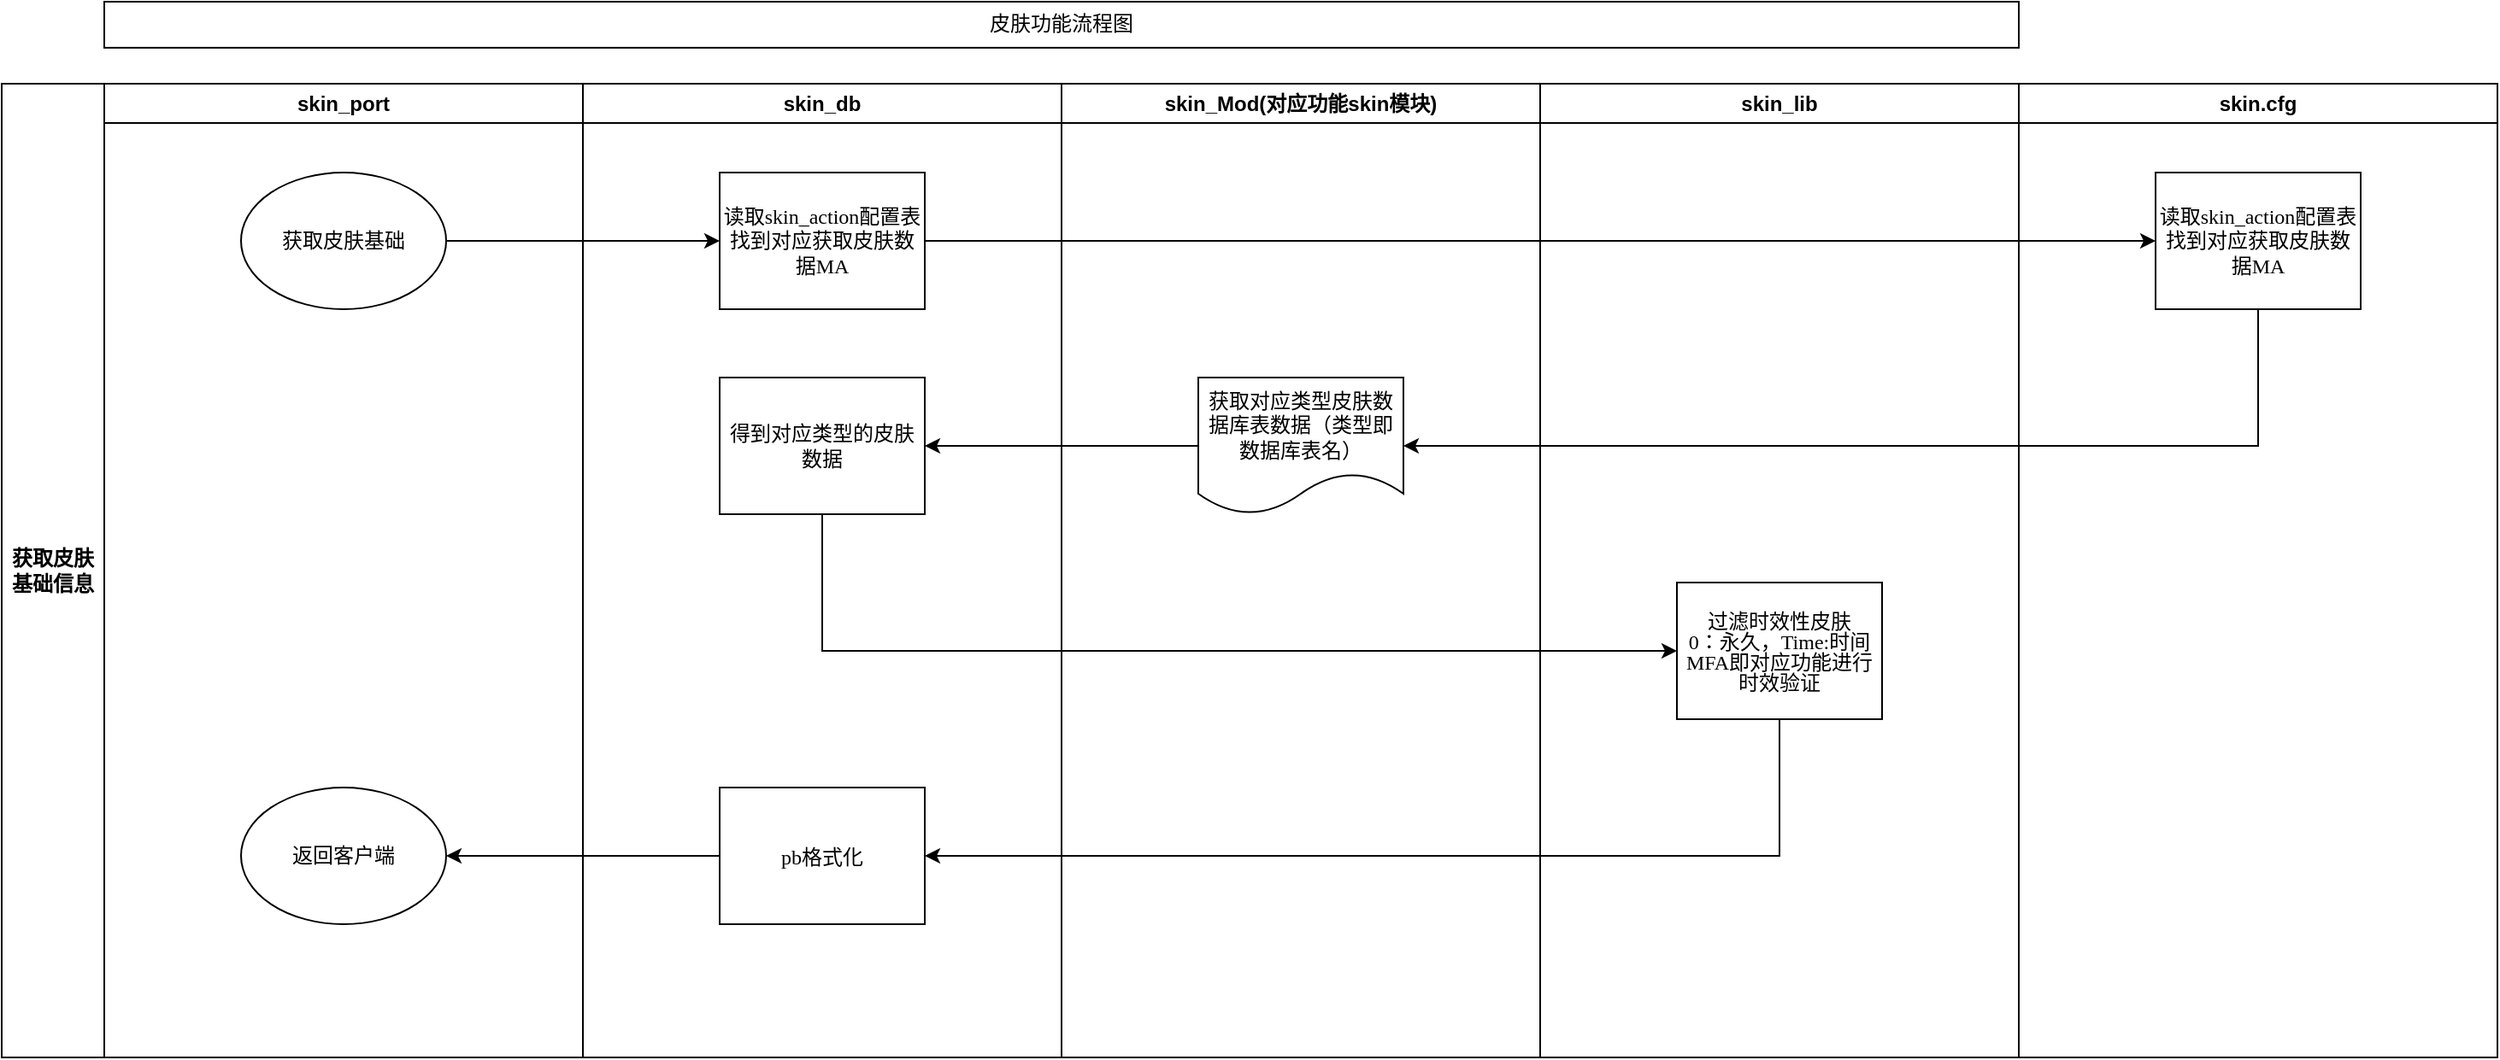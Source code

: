 <mxfile version="20.8.23" type="github">
  <diagram name="Page-1" id="e7e014a7-5840-1c2e-5031-d8a46d1fe8dd">
    <mxGraphModel dx="1420" dy="750" grid="1" gridSize="10" guides="1" tooltips="1" connect="1" arrows="0" fold="1" page="1" pageScale="1" pageWidth="1169" pageHeight="826" background="none" math="0" shadow="0">
      <root>
        <mxCell id="0" />
        <mxCell id="1" parent="0" />
        <mxCell id="2" value="skin_port" style="swimlane;whiteSpace=wrap;swimlaneFillColor=none;" parent="1" vertex="1">
          <mxGeometry x="140" y="108" width="280" height="570" as="geometry" />
        </mxCell>
        <mxCell id="4" value="skin_lib" style="swimlane;whiteSpace=wrap;startSize=23;swimlaneFillColor=none;horizontal=1;" parent="1" vertex="1">
          <mxGeometry x="700" y="108" width="280" height="570" as="geometry" />
        </mxCell>
        <mxCell id="ucOL65wZWcOJnMj6o85P-55" value="skin_lib" style="swimlane;whiteSpace=wrap;startSize=23;swimlaneFillColor=none;" parent="1" vertex="1">
          <mxGeometry x="980" y="108" width="280" height="570" as="geometry" />
        </mxCell>
        <mxCell id="mHzkHHyCrzJshyYu6dmJ-29" value="&lt;p style=&quot;margin: 0px; line-height: 100%;&quot; align=&quot;center&quot;&gt;过滤时效性皮肤&lt;/p&gt;&lt;p style=&quot;margin: 0px; line-height: 100%;&quot; align=&quot;center&quot;&gt;0：永久，Time:时间&lt;/p&gt;&lt;p style=&quot;margin: 0px; line-height: 100%;&quot; align=&quot;center&quot;&gt;MFA即对应功能进行时效验证&lt;/p&gt;" style="rounded=0;whiteSpace=wrap;html=1;labelBorderColor=none;fontFamily=Verdana;fontSize=12;" parent="ucOL65wZWcOJnMj6o85P-55" vertex="1">
          <mxGeometry x="80" y="292" width="120" height="80" as="geometry" />
        </mxCell>
        <mxCell id="ucOL65wZWcOJnMj6o85P-61" value="获取皮肤基础信息" style="rounded=0;whiteSpace=wrap;direction=south;html=1;labelBorderColor=none;fontStyle=1;horizontal=1;fontSize=12;fontFamily=Verdana;align=center;verticalAlign=middle;swimlaneFillColor=none;" parent="1" vertex="1">
          <mxGeometry x="80" y="131" width="60" height="290" as="geometry" />
        </mxCell>
        <mxCell id="ucOL65wZWcOJnMj6o85P-62" value="皮肤功能流程图" style="rounded=0;whiteSpace=wrap;html=1;labelBorderColor=none;fontFamily=Verdana;fontSize=12;aspect=fixed;swimlaneFillColor=none;" parent="1" vertex="1">
          <mxGeometry x="140" y="60" width="1120" height="26.95" as="geometry" />
        </mxCell>
        <mxCell id="mHzkHHyCrzJshyYu6dmJ-15" value="skin_port" style="swimlane;whiteSpace=wrap;swimlaneFillColor=none;" parent="1" vertex="1">
          <mxGeometry x="140" y="108" width="280" height="570" as="geometry" />
        </mxCell>
        <mxCell id="mHzkHHyCrzJshyYu6dmJ-20" value="获取皮肤基础" style="ellipse;whiteSpace=wrap;html=1;" parent="mHzkHHyCrzJshyYu6dmJ-15" vertex="1">
          <mxGeometry x="80" y="52" width="120" height="80" as="geometry" />
        </mxCell>
        <mxCell id="mHzkHHyCrzJshyYu6dmJ-31" value="返回客户端" style="ellipse;whiteSpace=wrap;html=1;" parent="mHzkHHyCrzJshyYu6dmJ-15" vertex="1">
          <mxGeometry x="80" y="412" width="120" height="80" as="geometry" />
        </mxCell>
        <mxCell id="mHzkHHyCrzJshyYu6dmJ-16" value="skin_db" style="swimlane;whiteSpace=wrap;aspect=fixed;swimlaneFillColor=none;" parent="1" vertex="1">
          <mxGeometry x="420" y="108" width="280" height="570" as="geometry" />
        </mxCell>
        <mxCell id="mHzkHHyCrzJshyYu6dmJ-18" value="读取skin_action配置表找到对应获取皮肤数据MA" style="rounded=0;whiteSpace=wrap;html=1;labelBorderColor=none;fontFamily=Verdana;fontSize=12;" parent="mHzkHHyCrzJshyYu6dmJ-16" vertex="1">
          <mxGeometry x="80" y="52" width="120" height="80" as="geometry" />
        </mxCell>
        <mxCell id="mHzkHHyCrzJshyYu6dmJ-28" value="得到对应类型的皮肤数据" style="rounded=0;whiteSpace=wrap;html=1;labelBorderColor=none;fontFamily=Verdana;fontSize=12;" parent="mHzkHHyCrzJshyYu6dmJ-16" vertex="1">
          <mxGeometry x="80" y="172" width="120" height="80" as="geometry" />
        </mxCell>
        <mxCell id="mHzkHHyCrzJshyYu6dmJ-30" value="&lt;p style=&quot;margin: 0px; line-height: 100%;&quot; align=&quot;center&quot;&gt;pb格式化&lt;/p&gt;" style="rounded=0;whiteSpace=wrap;html=1;labelBorderColor=none;fontFamily=Verdana;fontSize=12;" parent="mHzkHHyCrzJshyYu6dmJ-16" vertex="1">
          <mxGeometry x="80" y="412" width="120" height="80" as="geometry" />
        </mxCell>
        <mxCell id="mHzkHHyCrzJshyYu6dmJ-33" style="edgeStyle=none;rounded=0;orthogonalLoop=1;jettySize=auto;html=1;exitX=1;exitY=0.5;exitDx=0;exitDy=0;entryX=0;entryY=0.5;entryDx=0;entryDy=0;" parent="1" source="mHzkHHyCrzJshyYu6dmJ-20" target="mHzkHHyCrzJshyYu6dmJ-18" edge="1">
          <mxGeometry relative="1" as="geometry" />
        </mxCell>
        <mxCell id="mHzkHHyCrzJshyYu6dmJ-34" style="edgeStyle=none;rounded=0;orthogonalLoop=1;jettySize=auto;html=1;exitX=1;exitY=0.5;exitDx=0;exitDy=0;entryX=0;entryY=0.5;entryDx=0;entryDy=0;" parent="1" source="mHzkHHyCrzJshyYu6dmJ-18" target="mHzkHHyCrzJshyYu6dmJ-25" edge="1">
          <mxGeometry relative="1" as="geometry" />
        </mxCell>
        <mxCell id="mHzkHHyCrzJshyYu6dmJ-37" style="edgeStyle=none;rounded=0;orthogonalLoop=1;jettySize=auto;html=1;exitX=0;exitY=0.5;exitDx=0;exitDy=0;entryX=1;entryY=0.5;entryDx=0;entryDy=0;" parent="1" source="mHzkHHyCrzJshyYu6dmJ-26" target="mHzkHHyCrzJshyYu6dmJ-28" edge="1">
          <mxGeometry relative="1" as="geometry" />
        </mxCell>
        <mxCell id="mHzkHHyCrzJshyYu6dmJ-38" style="edgeStyle=none;rounded=0;orthogonalLoop=1;jettySize=auto;html=1;exitX=0.5;exitY=1;exitDx=0;exitDy=0;entryX=0;entryY=0.5;entryDx=0;entryDy=0;" parent="1" source="mHzkHHyCrzJshyYu6dmJ-28" target="mHzkHHyCrzJshyYu6dmJ-29" edge="1">
          <mxGeometry relative="1" as="geometry">
            <Array as="points">
              <mxPoint x="560" y="440" />
            </Array>
          </mxGeometry>
        </mxCell>
        <mxCell id="mHzkHHyCrzJshyYu6dmJ-39" style="edgeStyle=none;rounded=0;orthogonalLoop=1;jettySize=auto;html=1;exitX=0.5;exitY=1;exitDx=0;exitDy=0;entryX=1;entryY=0.5;entryDx=0;entryDy=0;" parent="1" source="mHzkHHyCrzJshyYu6dmJ-29" target="mHzkHHyCrzJshyYu6dmJ-30" edge="1">
          <mxGeometry relative="1" as="geometry">
            <Array as="points">
              <mxPoint x="1120" y="560" />
            </Array>
          </mxGeometry>
        </mxCell>
        <mxCell id="mHzkHHyCrzJshyYu6dmJ-40" style="edgeStyle=none;rounded=0;orthogonalLoop=1;jettySize=auto;html=1;exitX=0;exitY=0.5;exitDx=0;exitDy=0;entryX=1;entryY=0.5;entryDx=0;entryDy=0;" parent="1" source="mHzkHHyCrzJshyYu6dmJ-30" target="mHzkHHyCrzJshyYu6dmJ-31" edge="1">
          <mxGeometry relative="1" as="geometry" />
        </mxCell>
        <mxCell id="ucOL65wZWcOJnMj6o85P-63" value="未命名图层" parent="0" />
        <mxCell id="ucOL65wZWcOJnMj6o85P-66" value="skin_Mod(对应功能skin模块)" style="swimlane;whiteSpace=wrap;startSize=23;swimlaneFillColor=none;horizontal=1;" parent="ucOL65wZWcOJnMj6o85P-63" vertex="1">
          <mxGeometry x="700" y="108" width="280" height="570" as="geometry" />
        </mxCell>
        <mxCell id="mHzkHHyCrzJshyYu6dmJ-26" value="获取对应类型皮肤数据库表数据（类型即数据库表名）" style="shape=document;whiteSpace=wrap;html=1;boundedLbl=1;" parent="ucOL65wZWcOJnMj6o85P-66" vertex="1">
          <mxGeometry x="80" y="172" width="120" height="80" as="geometry" />
        </mxCell>
        <mxCell id="ucOL65wZWcOJnMj6o85P-68" value="skin.cfg" style="swimlane;whiteSpace=wrap;startSize=23;swimlaneFillColor=none;" parent="ucOL65wZWcOJnMj6o85P-63" vertex="1">
          <mxGeometry x="1260" y="108" width="280" height="570" as="geometry" />
        </mxCell>
        <mxCell id="mHzkHHyCrzJshyYu6dmJ-25" value="读取skin_action配置表找到对应获取皮肤数据MA" style="rounded=0;whiteSpace=wrap;html=1;labelBorderColor=none;fontFamily=Verdana;fontSize=12;" parent="ucOL65wZWcOJnMj6o85P-68" vertex="1">
          <mxGeometry x="80" y="52" width="120" height="80" as="geometry" />
        </mxCell>
        <mxCell id="ucOL65wZWcOJnMj6o85P-69" value="获取皮肤基础信息" style="rounded=0;whiteSpace=wrap;direction=south;html=1;labelBorderColor=none;fontStyle=1;horizontal=1;fontSize=12;fontFamily=Verdana;align=center;verticalAlign=middle;swimlaneFillColor=none;" parent="ucOL65wZWcOJnMj6o85P-63" vertex="1">
          <mxGeometry x="80" y="108" width="60" height="570" as="geometry" />
        </mxCell>
        <mxCell id="mHzkHHyCrzJshyYu6dmJ-36" style="edgeStyle=none;rounded=0;orthogonalLoop=1;jettySize=auto;html=1;exitX=0.5;exitY=1;exitDx=0;exitDy=0;entryX=1;entryY=0.5;entryDx=0;entryDy=0;" parent="ucOL65wZWcOJnMj6o85P-63" source="mHzkHHyCrzJshyYu6dmJ-25" target="mHzkHHyCrzJshyYu6dmJ-26" edge="1">
          <mxGeometry relative="1" as="geometry">
            <Array as="points">
              <mxPoint x="1400" y="320" />
            </Array>
          </mxGeometry>
        </mxCell>
      </root>
    </mxGraphModel>
  </diagram>
</mxfile>
